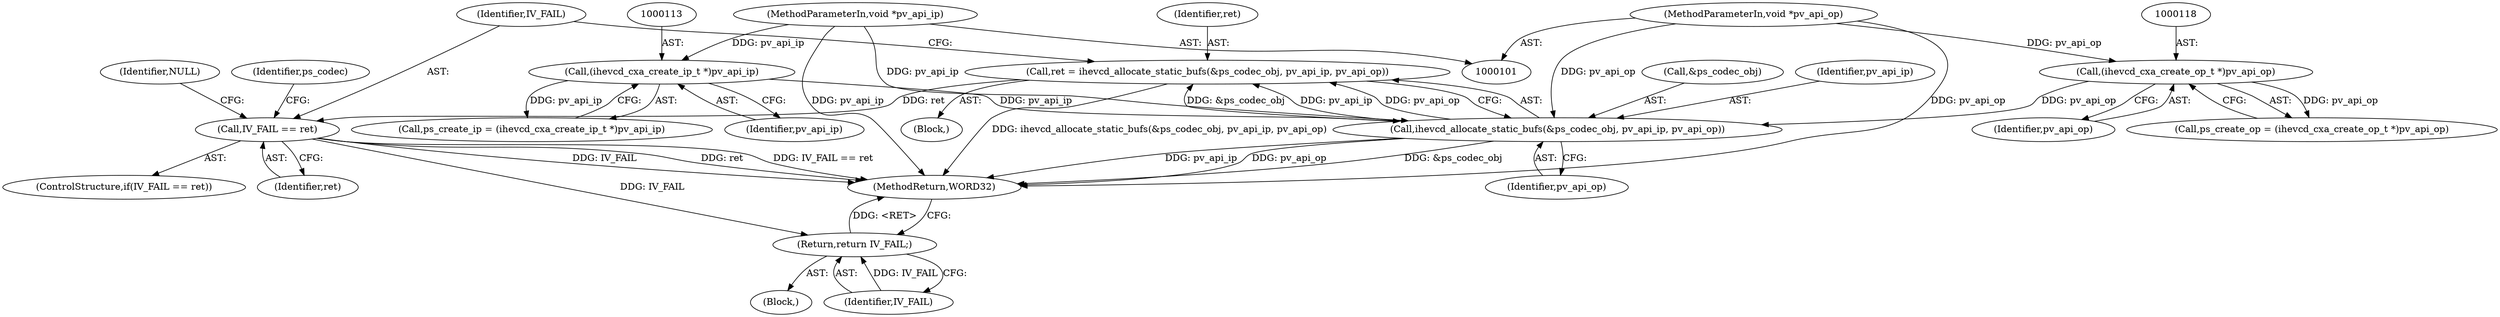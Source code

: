 digraph "0_Android_3ed3c6b79a7b9a60c475dd4936ad57b0b92fd600@API" {
"1000130" [label="(Call,ret = ihevcd_allocate_static_bufs(&ps_codec_obj, pv_api_ip, pv_api_op))"];
"1000132" [label="(Call,ihevcd_allocate_static_bufs(&ps_codec_obj, pv_api_ip, pv_api_op))"];
"1000112" [label="(Call,(ihevcd_cxa_create_ip_t *)pv_api_ip)"];
"1000103" [label="(MethodParameterIn,void *pv_api_ip)"];
"1000117" [label="(Call,(ihevcd_cxa_create_op_t *)pv_api_op)"];
"1000104" [label="(MethodParameterIn,void *pv_api_op)"];
"1000138" [label="(Call,IV_FAIL == ret)"];
"1000191" [label="(Return,return IV_FAIL;)"];
"1000130" [label="(Call,ret = ihevcd_allocate_static_bufs(&ps_codec_obj, pv_api_ip, pv_api_op))"];
"1000117" [label="(Call,(ihevcd_cxa_create_op_t *)pv_api_op)"];
"1000138" [label="(Call,IV_FAIL == ret)"];
"1000114" [label="(Identifier,pv_api_ip)"];
"1000136" [label="(Identifier,pv_api_op)"];
"1000110" [label="(Call,ps_create_ip = (ihevcd_cxa_create_ip_t *)pv_api_ip)"];
"1000115" [label="(Call,ps_create_op = (ihevcd_cxa_create_op_t *)pv_api_op)"];
"1000144" [label="(Identifier,NULL)"];
"1000194" [label="(Identifier,ps_codec)"];
"1000119" [label="(Identifier,pv_api_op)"];
"1000133" [label="(Call,&ps_codec_obj)"];
"1000141" [label="(Block,)"];
"1000135" [label="(Identifier,pv_api_ip)"];
"1000191" [label="(Return,return IV_FAIL;)"];
"1000137" [label="(ControlStructure,if(IV_FAIL == ret))"];
"1000131" [label="(Identifier,ret)"];
"1000112" [label="(Call,(ihevcd_cxa_create_ip_t *)pv_api_ip)"];
"1000192" [label="(Identifier,IV_FAIL)"];
"1000209" [label="(MethodReturn,WORD32)"];
"1000139" [label="(Identifier,IV_FAIL)"];
"1000103" [label="(MethodParameterIn,void *pv_api_ip)"];
"1000104" [label="(MethodParameterIn,void *pv_api_op)"];
"1000132" [label="(Call,ihevcd_allocate_static_bufs(&ps_codec_obj, pv_api_ip, pv_api_op))"];
"1000105" [label="(Block,)"];
"1000140" [label="(Identifier,ret)"];
"1000130" -> "1000105"  [label="AST: "];
"1000130" -> "1000132"  [label="CFG: "];
"1000131" -> "1000130"  [label="AST: "];
"1000132" -> "1000130"  [label="AST: "];
"1000139" -> "1000130"  [label="CFG: "];
"1000130" -> "1000209"  [label="DDG: ihevcd_allocate_static_bufs(&ps_codec_obj, pv_api_ip, pv_api_op)"];
"1000132" -> "1000130"  [label="DDG: &ps_codec_obj"];
"1000132" -> "1000130"  [label="DDG: pv_api_ip"];
"1000132" -> "1000130"  [label="DDG: pv_api_op"];
"1000130" -> "1000138"  [label="DDG: ret"];
"1000132" -> "1000136"  [label="CFG: "];
"1000133" -> "1000132"  [label="AST: "];
"1000135" -> "1000132"  [label="AST: "];
"1000136" -> "1000132"  [label="AST: "];
"1000132" -> "1000209"  [label="DDG: &ps_codec_obj"];
"1000132" -> "1000209"  [label="DDG: pv_api_ip"];
"1000132" -> "1000209"  [label="DDG: pv_api_op"];
"1000112" -> "1000132"  [label="DDG: pv_api_ip"];
"1000103" -> "1000132"  [label="DDG: pv_api_ip"];
"1000117" -> "1000132"  [label="DDG: pv_api_op"];
"1000104" -> "1000132"  [label="DDG: pv_api_op"];
"1000112" -> "1000110"  [label="AST: "];
"1000112" -> "1000114"  [label="CFG: "];
"1000113" -> "1000112"  [label="AST: "];
"1000114" -> "1000112"  [label="AST: "];
"1000110" -> "1000112"  [label="CFG: "];
"1000112" -> "1000110"  [label="DDG: pv_api_ip"];
"1000103" -> "1000112"  [label="DDG: pv_api_ip"];
"1000103" -> "1000101"  [label="AST: "];
"1000103" -> "1000209"  [label="DDG: pv_api_ip"];
"1000117" -> "1000115"  [label="AST: "];
"1000117" -> "1000119"  [label="CFG: "];
"1000118" -> "1000117"  [label="AST: "];
"1000119" -> "1000117"  [label="AST: "];
"1000115" -> "1000117"  [label="CFG: "];
"1000117" -> "1000115"  [label="DDG: pv_api_op"];
"1000104" -> "1000117"  [label="DDG: pv_api_op"];
"1000104" -> "1000101"  [label="AST: "];
"1000104" -> "1000209"  [label="DDG: pv_api_op"];
"1000138" -> "1000137"  [label="AST: "];
"1000138" -> "1000140"  [label="CFG: "];
"1000139" -> "1000138"  [label="AST: "];
"1000140" -> "1000138"  [label="AST: "];
"1000144" -> "1000138"  [label="CFG: "];
"1000194" -> "1000138"  [label="CFG: "];
"1000138" -> "1000209"  [label="DDG: IV_FAIL"];
"1000138" -> "1000209"  [label="DDG: ret"];
"1000138" -> "1000209"  [label="DDG: IV_FAIL == ret"];
"1000138" -> "1000191"  [label="DDG: IV_FAIL"];
"1000191" -> "1000141"  [label="AST: "];
"1000191" -> "1000192"  [label="CFG: "];
"1000192" -> "1000191"  [label="AST: "];
"1000209" -> "1000191"  [label="CFG: "];
"1000191" -> "1000209"  [label="DDG: <RET>"];
"1000192" -> "1000191"  [label="DDG: IV_FAIL"];
}
